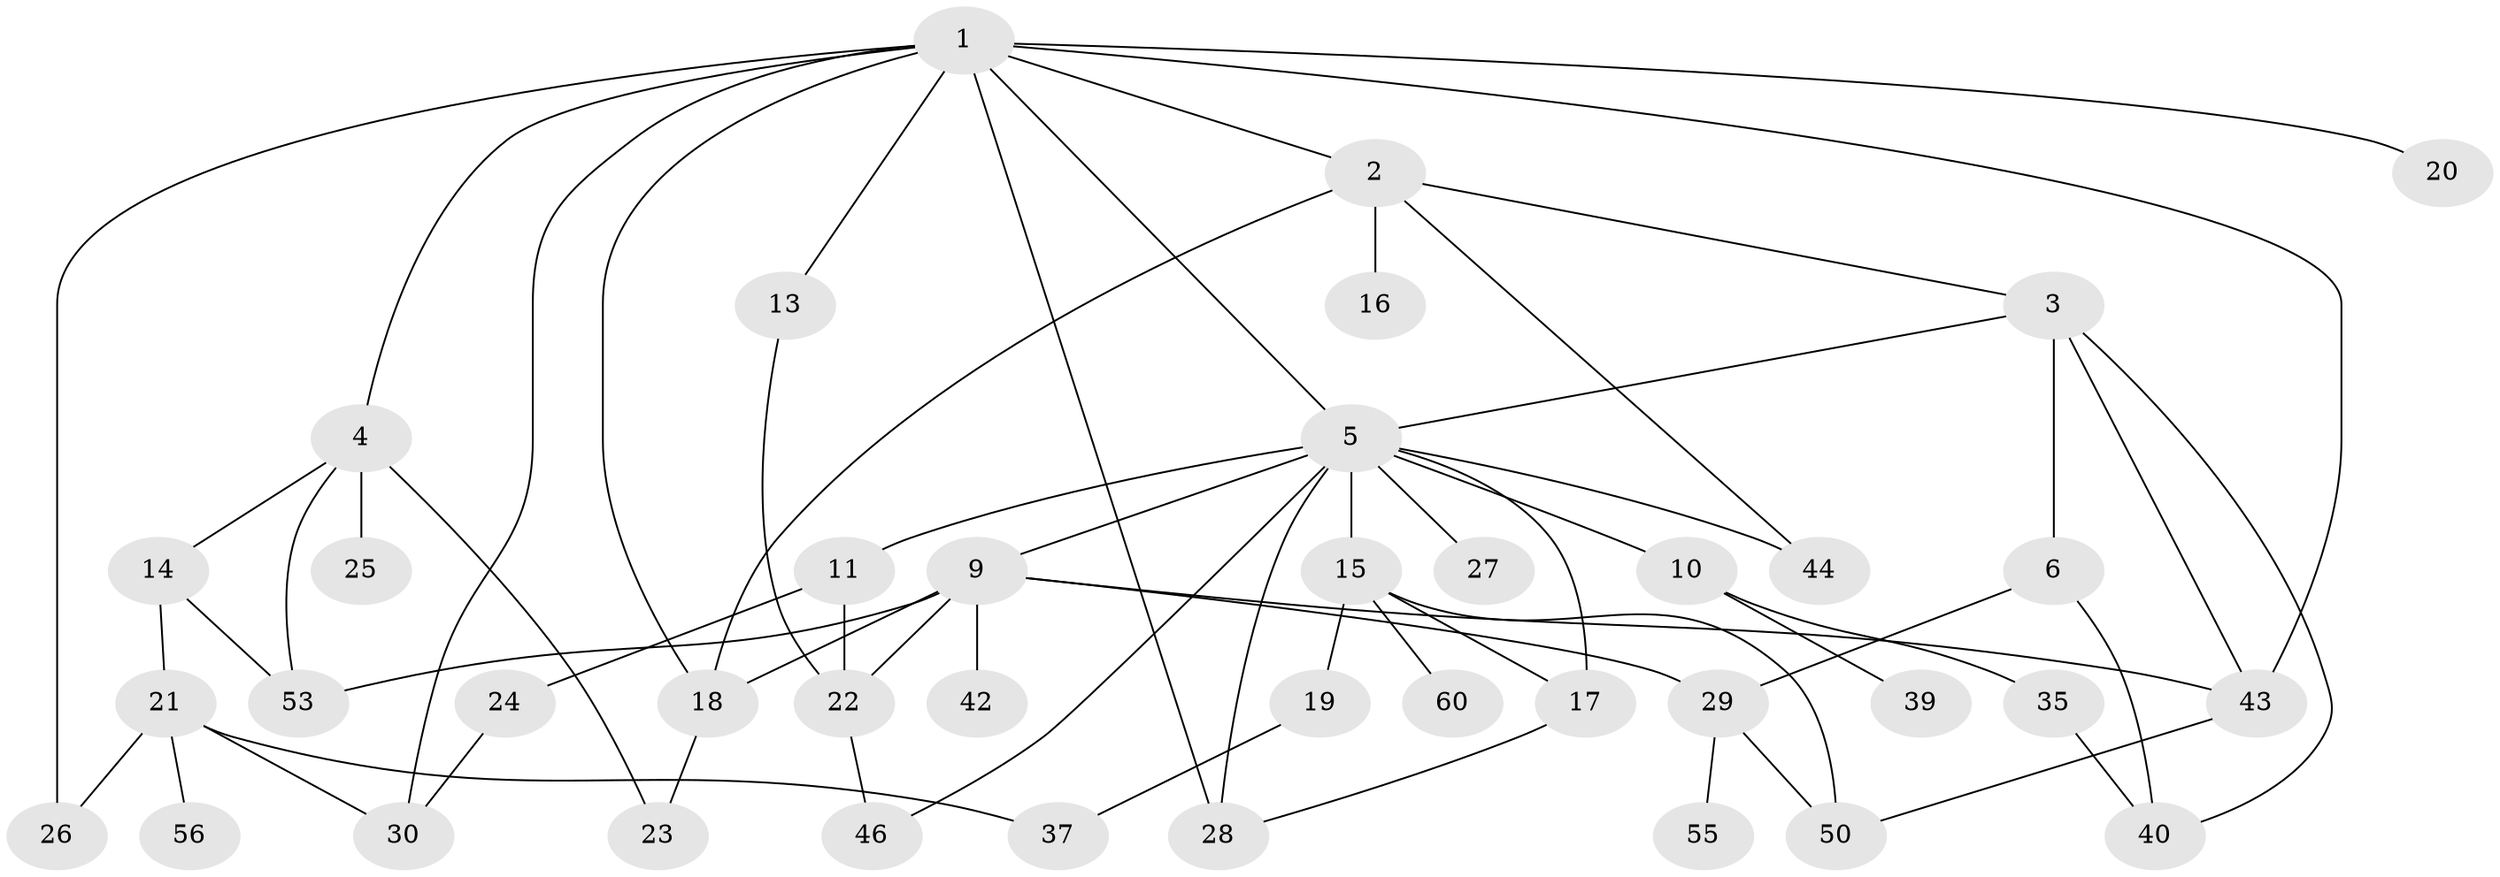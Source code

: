 // Generated by graph-tools (version 1.1) at 2025/23/03/03/25 07:23:35]
// undirected, 40 vertices, 63 edges
graph export_dot {
graph [start="1"]
  node [color=gray90,style=filled];
  1 [super="+59"];
  2 [super="+8"];
  3;
  4 [super="+12"];
  5 [super="+7"];
  6 [super="+52"];
  9 [super="+31"];
  10 [super="+34"];
  11 [super="+47"];
  13;
  14 [super="+33"];
  15 [super="+38"];
  16;
  17 [super="+58"];
  18;
  19;
  20;
  21 [super="+45"];
  22 [super="+49"];
  23;
  24 [super="+32"];
  25 [super="+54"];
  26 [super="+51"];
  27;
  28 [super="+36"];
  29 [super="+41"];
  30;
  35;
  37 [super="+57"];
  39;
  40 [super="+48"];
  42;
  43 [super="+62"];
  44;
  46;
  50;
  53 [super="+61"];
  55;
  56;
  60;
  1 -- 2;
  1 -- 4;
  1 -- 5;
  1 -- 13;
  1 -- 20;
  1 -- 18;
  1 -- 26;
  1 -- 30;
  1 -- 43;
  1 -- 28;
  2 -- 3;
  2 -- 16;
  2 -- 44;
  2 -- 18;
  3 -- 6;
  3 -- 40;
  3 -- 43;
  3 -- 5;
  4 -- 14;
  4 -- 25;
  4 -- 53;
  4 -- 23;
  5 -- 11;
  5 -- 15;
  5 -- 28;
  5 -- 17;
  5 -- 9;
  5 -- 10;
  5 -- 27;
  5 -- 44;
  5 -- 46;
  6 -- 29;
  6 -- 40;
  9 -- 18;
  9 -- 22;
  9 -- 42;
  9 -- 43;
  9 -- 53;
  9 -- 29;
  10 -- 35;
  10 -- 39;
  11 -- 24 [weight=2];
  11 -- 22;
  13 -- 22;
  14 -- 21;
  14 -- 53;
  15 -- 17 [weight=2];
  15 -- 19;
  15 -- 50;
  15 -- 60;
  17 -- 28;
  18 -- 23;
  19 -- 37;
  21 -- 26;
  21 -- 37;
  21 -- 30;
  21 -- 56;
  22 -- 46;
  24 -- 30;
  29 -- 55;
  29 -- 50;
  35 -- 40;
  43 -- 50;
}
